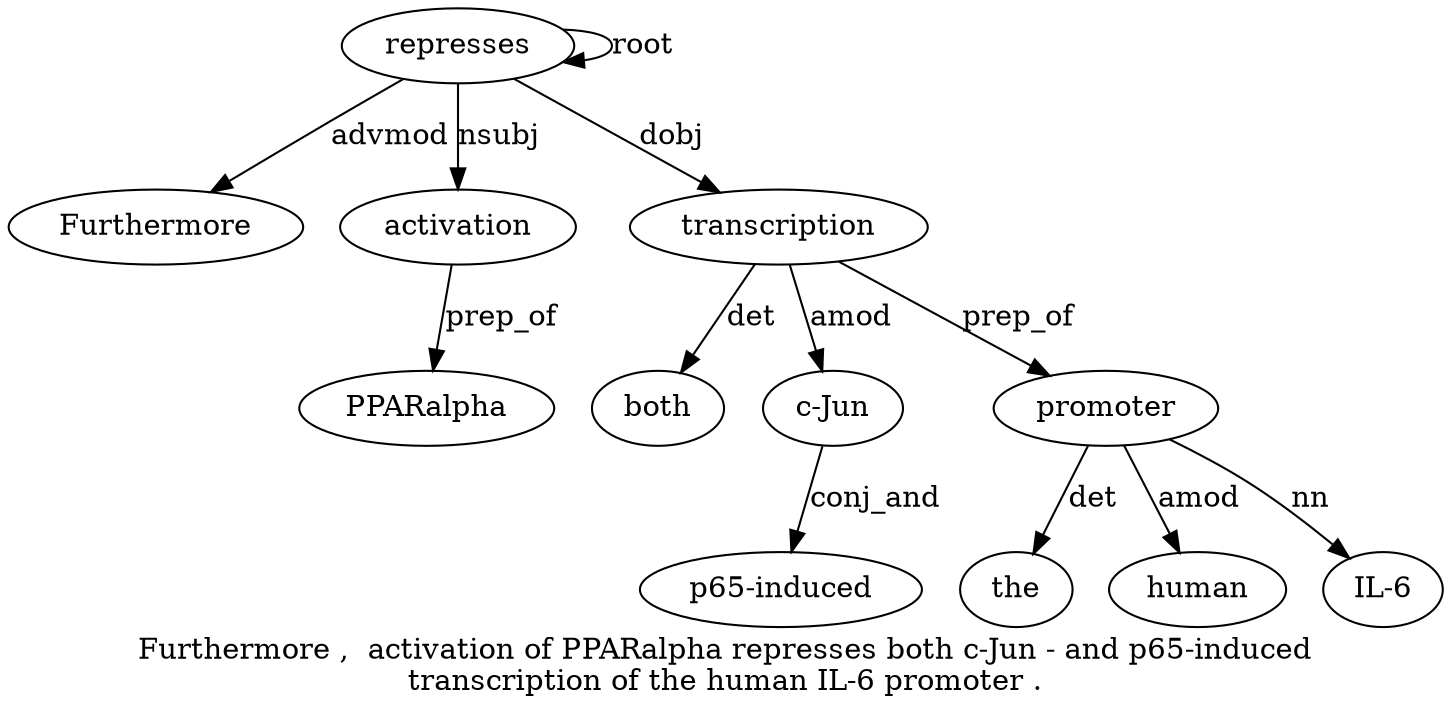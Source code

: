 digraph "Furthermore ,  activation of PPARalpha represses both c-Jun - and p65-induced transcription of the human IL-6 promoter ." {
label="Furthermore ,  activation of PPARalpha represses both c-Jun - and p65-induced
transcription of the human IL-6 promoter .";
represses6 [style=filled, fillcolor=white, label=represses];
Furthermore1 [style=filled, fillcolor=white, label=Furthermore];
represses6 -> Furthermore1  [label=advmod];
activation3 [style=filled, fillcolor=white, label=activation];
represses6 -> activation3  [label=nsubj];
PPARalpha5 [style=filled, fillcolor=white, label=PPARalpha];
activation3 -> PPARalpha5  [label=prep_of];
represses6 -> represses6  [label=root];
transcription12 [style=filled, fillcolor=white, label=transcription];
both7 [style=filled, fillcolor=white, label=both];
transcription12 -> both7  [label=det];
"c-Jun8" [style=filled, fillcolor=white, label="c-Jun"];
transcription12 -> "c-Jun8"  [label=amod];
"p65-induced11" [style=filled, fillcolor=white, label="p65-induced"];
"c-Jun8" -> "p65-induced11"  [label=conj_and];
represses6 -> transcription12  [label=dobj];
promoter17 [style=filled, fillcolor=white, label=promoter];
the14 [style=filled, fillcolor=white, label=the];
promoter17 -> the14  [label=det];
human15 [style=filled, fillcolor=white, label=human];
promoter17 -> human15  [label=amod];
"IL-61" [style=filled, fillcolor=white, label="IL-6"];
promoter17 -> "IL-61"  [label=nn];
transcription12 -> promoter17  [label=prep_of];
}
